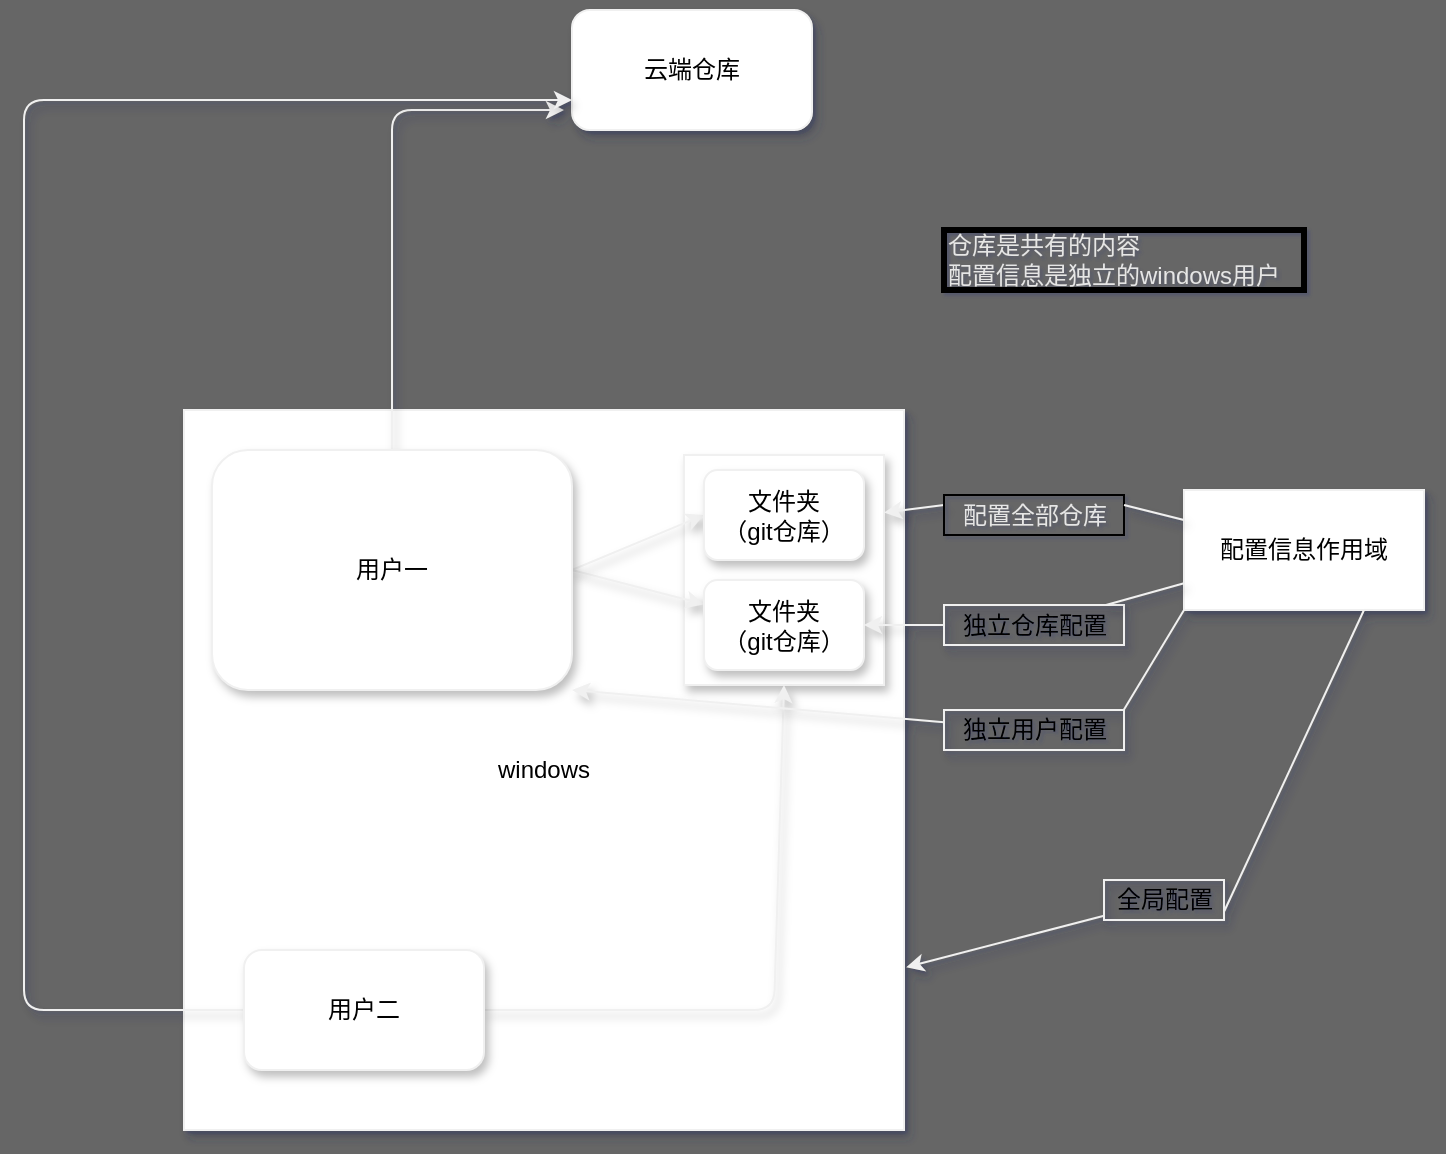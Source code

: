 <mxfile>
    <diagram id="epAIp3hOackiuC-lUEHP" name="第 1 页">
        <mxGraphModel dx="1247" dy="639" grid="1" gridSize="10" guides="1" tooltips="1" connect="1" arrows="1" fold="1" page="1" pageScale="1" pageWidth="850" pageHeight="850" background="#666666" math="0" shadow="1">
            <root>
                <mxCell id="0"/>
                <mxCell id="1" parent="0"/>
                <mxCell id="2" value="windows" style="whiteSpace=wrap;html=1;aspect=fixed;strokeColor=#F0F0F0;shadow=1;sketch=0;" parent="1" vertex="1">
                    <mxGeometry x="160" y="340" width="360" height="360" as="geometry"/>
                </mxCell>
                <mxCell id="25" value="" style="rounded=0;whiteSpace=wrap;html=1;shadow=1;fontColor=#E6E6E6;strokeColor=#F0F0F0;" vertex="1" parent="1">
                    <mxGeometry x="410" y="362.5" width="100" height="115" as="geometry"/>
                </mxCell>
                <mxCell id="3" value="&lt;font style=&quot;vertical-align: inherit;&quot;&gt;&lt;font style=&quot;vertical-align: inherit;&quot;&gt;云端仓库&lt;br&gt;&lt;/font&gt;&lt;/font&gt;" style="rounded=1;whiteSpace=wrap;html=1;strokeColor=#F0F0F0;shadow=1;sketch=0;" parent="1" vertex="1">
                    <mxGeometry x="354" y="140" width="120" height="60" as="geometry"/>
                </mxCell>
                <mxCell id="7" style="edgeStyle=none;html=1;exitX=1;exitY=0.5;exitDx=0;exitDy=0;fontColor=#E6E6E6;strokeColor=#F0F0F0;shadow=1;sketch=0;" parent="1" source="4" target="6" edge="1">
                    <mxGeometry relative="1" as="geometry"/>
                </mxCell>
                <mxCell id="10" style="edgeStyle=none;html=1;exitX=0.5;exitY=0;exitDx=0;exitDy=0;fontColor=#E6E6E6;strokeColor=#F0F0F0;shadow=1;sketch=0;" parent="1" source="4" edge="1">
                    <mxGeometry relative="1" as="geometry">
                        <mxPoint x="350" y="190" as="targetPoint"/>
                        <Array as="points">
                            <mxPoint x="264" y="190"/>
                        </Array>
                    </mxGeometry>
                </mxCell>
                <mxCell id="19" style="edgeStyle=none;html=1;exitX=1;exitY=0.5;exitDx=0;exitDy=0;entryX=0;entryY=0.5;entryDx=0;entryDy=0;fontColor=#E6E6E6;strokeColor=#F0F0F0;shadow=1;sketch=0;" parent="1" source="4" target="18" edge="1">
                    <mxGeometry relative="1" as="geometry"/>
                </mxCell>
                <mxCell id="4" value="用户一&lt;br&gt;" style="rounded=1;whiteSpace=wrap;html=1;strokeColor=#F0F0F0;shadow=1;sketch=0;" parent="1" vertex="1">
                    <mxGeometry x="174" y="360" width="180" height="120" as="geometry"/>
                </mxCell>
                <mxCell id="8" style="edgeStyle=none;html=1;exitX=1;exitY=0.5;exitDx=0;exitDy=0;fontColor=#E6E6E6;strokeColor=#F0F0F0;shadow=1;sketch=0;entryX=0.5;entryY=1;entryDx=0;entryDy=0;" parent="1" source="5" target="25" edge="1">
                    <mxGeometry relative="1" as="geometry">
                        <Array as="points">
                            <mxPoint x="455" y="640"/>
                        </Array>
                        <mxPoint x="460" y="490" as="targetPoint"/>
                    </mxGeometry>
                </mxCell>
                <mxCell id="9" style="edgeStyle=none;html=1;exitX=0;exitY=0.5;exitDx=0;exitDy=0;entryX=0;entryY=0.75;entryDx=0;entryDy=0;fontColor=#E6E6E6;strokeColor=#F0F0F0;shadow=1;sketch=0;" parent="1" source="5" target="3" edge="1">
                    <mxGeometry relative="1" as="geometry">
                        <Array as="points">
                            <mxPoint x="80" y="640"/>
                            <mxPoint x="80" y="185"/>
                        </Array>
                    </mxGeometry>
                </mxCell>
                <mxCell id="5" value="用户二" style="rounded=1;whiteSpace=wrap;html=1;strokeColor=#F0F0F0;shadow=1;sketch=0;" parent="1" vertex="1">
                    <mxGeometry x="190" y="610" width="120" height="60" as="geometry"/>
                </mxCell>
                <mxCell id="6" value="文件夹&lt;br&gt;（git仓库）" style="rounded=1;whiteSpace=wrap;html=1;strokeColor=#F0F0F0;shadow=1;sketch=0;" parent="1" vertex="1">
                    <mxGeometry x="420" y="425" width="80" height="45" as="geometry"/>
                </mxCell>
                <mxCell id="12" style="edgeStyle=none;html=1;startArrow=none;fontColor=#E6E6E6;strokeColor=#F0F0F0;shadow=1;sketch=0;" parent="1" source="13" target="6" edge="1">
                    <mxGeometry relative="1" as="geometry"/>
                </mxCell>
                <mxCell id="14" style="edgeStyle=none;html=1;entryX=1;entryY=1;entryDx=0;entryDy=0;startArrow=none;fontColor=#E6E6E6;strokeColor=#F0F0F0;shadow=1;sketch=0;" parent="1" source="15" target="4" edge="1">
                    <mxGeometry relative="1" as="geometry"/>
                </mxCell>
                <mxCell id="20" style="edgeStyle=none;html=1;entryX=1.003;entryY=0.774;entryDx=0;entryDy=0;entryPerimeter=0;startArrow=none;fontColor=#E6E6E6;strokeColor=#F0F0F0;shadow=1;sketch=0;" parent="1" source="22" target="2" edge="1">
                    <mxGeometry relative="1" as="geometry"/>
                </mxCell>
                <mxCell id="26" style="edgeStyle=none;sketch=0;html=1;exitX=0;exitY=0.25;exitDx=0;exitDy=0;entryX=1;entryY=0.25;entryDx=0;entryDy=0;shadow=1;fontColor=#E6E6E6;strokeColor=#F0F0F0;startArrow=none;" edge="1" parent="1" source="27" target="25">
                    <mxGeometry relative="1" as="geometry"/>
                </mxCell>
                <mxCell id="11" value="配置信息作用域" style="whiteSpace=wrap;html=1;strokeColor=#F0F0F0;shadow=1;sketch=0;" parent="1" vertex="1">
                    <mxGeometry x="660" y="380" width="120" height="60" as="geometry"/>
                </mxCell>
                <mxCell id="15" value="独立用户配置" style="text;html=1;align=center;verticalAlign=middle;resizable=0;points=[];autosize=1;strokeColor=#F0F0F0;shadow=1;sketch=0;" parent="1" vertex="1">
                    <mxGeometry x="540" y="490" width="90" height="20" as="geometry"/>
                </mxCell>
                <mxCell id="16" value="" style="edgeStyle=none;html=1;exitX=0;exitY=1;exitDx=0;exitDy=0;endArrow=none;entryX=1;entryY=-0.01;entryDx=0;entryDy=0;entryPerimeter=0;fontColor=#E6E6E6;strokeColor=#F0F0F0;shadow=1;sketch=0;" parent="1" source="11" target="15" edge="1">
                    <mxGeometry relative="1" as="geometry">
                        <mxPoint x="660" y="440" as="sourcePoint"/>
                        <mxPoint x="354" y="480" as="targetPoint"/>
                    </mxGeometry>
                </mxCell>
                <mxCell id="13" value="独立仓库配置" style="text;html=1;align=center;verticalAlign=middle;resizable=0;points=[];autosize=1;strokeColor=#F0F0F0;shadow=1;sketch=0;" parent="1" vertex="1">
                    <mxGeometry x="540" y="437.5" width="90" height="20" as="geometry"/>
                </mxCell>
                <mxCell id="17" value="" style="edgeStyle=none;html=1;endArrow=none;fontColor=#E6E6E6;strokeColor=#F0F0F0;shadow=1;sketch=0;" parent="1" source="11" target="13" edge="1">
                    <mxGeometry relative="1" as="geometry">
                        <mxPoint x="660" y="412.264" as="sourcePoint"/>
                        <mxPoint x="500" y="418.302" as="targetPoint"/>
                    </mxGeometry>
                </mxCell>
                <mxCell id="18" value="文件夹&lt;br&gt;（git仓库）" style="rounded=1;whiteSpace=wrap;html=1;strokeColor=#F0F0F0;shadow=1;sketch=0;" parent="1" vertex="1">
                    <mxGeometry x="420" y="370" width="80" height="45" as="geometry"/>
                </mxCell>
                <mxCell id="22" value="全局配置" style="text;html=1;align=center;verticalAlign=middle;resizable=0;points=[];autosize=1;strokeColor=#F0F0F0;shadow=1;sketch=0;" parent="1" vertex="1">
                    <mxGeometry x="620" y="575" width="60" height="20" as="geometry"/>
                </mxCell>
                <mxCell id="23" value="" style="edgeStyle=none;html=1;entryX=1.003;entryY=0.774;entryDx=0;entryDy=0;entryPerimeter=0;exitX=0.75;exitY=1;exitDx=0;exitDy=0;endArrow=none;fontColor=#E6E6E6;strokeColor=#F0F0F0;shadow=1;sketch=0;" parent="1" source="11" target="22" edge="1">
                    <mxGeometry relative="1" as="geometry">
                        <mxPoint x="750" y="440" as="sourcePoint"/>
                        <mxPoint x="521.08" y="618.64" as="targetPoint"/>
                    </mxGeometry>
                </mxCell>
                <mxCell id="27" value="配置全部仓库" style="text;html=1;align=center;verticalAlign=middle;resizable=0;points=[];autosize=1;strokeColor=default;fillColor=none;fontColor=#E6E6E6;" vertex="1" parent="1">
                    <mxGeometry x="540" y="382.5" width="90" height="20" as="geometry"/>
                </mxCell>
                <mxCell id="28" value="" style="edgeStyle=none;sketch=0;html=1;exitX=0;exitY=0.25;exitDx=0;exitDy=0;entryX=1;entryY=0.25;entryDx=0;entryDy=0;shadow=1;fontColor=#E6E6E6;strokeColor=#F0F0F0;endArrow=none;" edge="1" parent="1" source="11" target="27">
                    <mxGeometry relative="1" as="geometry">
                        <mxPoint x="660" y="395.0" as="sourcePoint"/>
                        <mxPoint x="510" y="391.25" as="targetPoint"/>
                    </mxGeometry>
                </mxCell>
                <mxCell id="30" value="仓库是共有的内容&lt;br&gt;配置信息是独立的windows用户" style="text;html=1;align=left;verticalAlign=middle;resizable=0;points=[];autosize=1;strokeColor=default;fillColor=none;fontColor=#E6E6E6;strokeWidth=3;" vertex="1" parent="1">
                    <mxGeometry x="540" y="250" width="180" height="30" as="geometry"/>
                </mxCell>
            </root>
        </mxGraphModel>
    </diagram>
</mxfile>